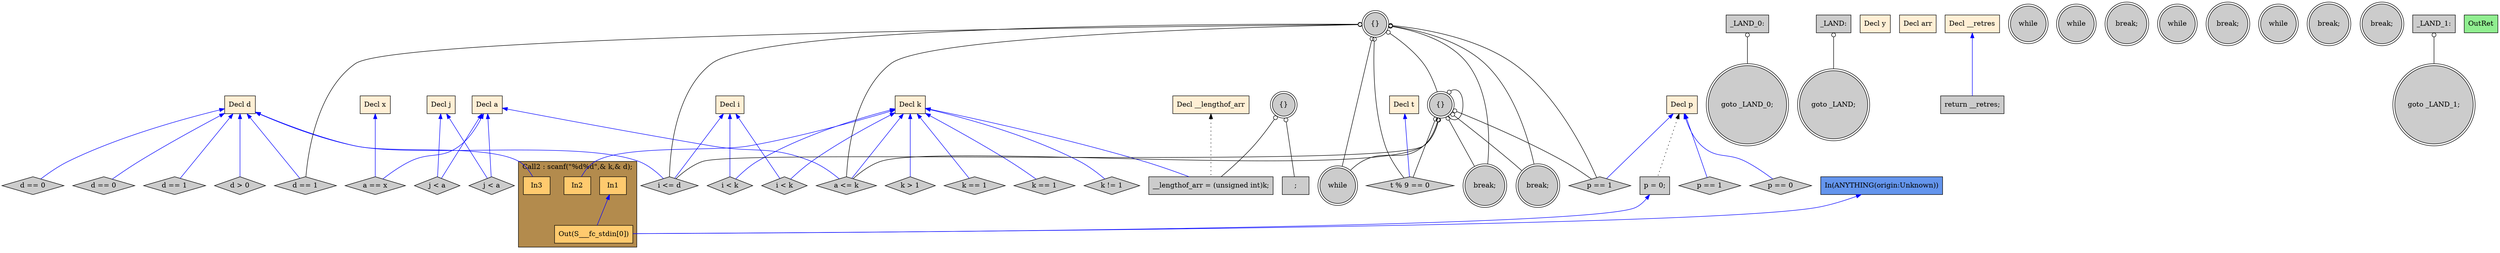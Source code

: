 digraph G {
  rankdir=TB;
  node [style="filled", ];
  64 [label="In(ANYTHING(origin:Unknown))", fillcolor="#6495ED", shape=box, ];
  32 [label="goto _LAND_0;", fillcolor="#CCCCCC", shape=doublecircle, ];
  33 [label="_LAND_0:", fillcolor="#CCCCCC", shape=box, ];
  34 [label="d == 1", fillcolor="#CCCCCC", shape=diamond, ];
  2 [label="Decl i", fillcolor="#FFEFD5", shape=box, ];
  35 [label="k == 1", fillcolor="#CCCCCC", shape=diamond, ];
  3 [label="Decl j", fillcolor="#FFEFD5", shape=box, ];
  36 [label="goto _LAND;", fillcolor="#CCCCCC", shape=doublecircle, ];
  4 [label="Decl d", fillcolor="#FFEFD5", shape=box, ];
  37 [label="_LAND:", fillcolor="#CCCCCC", shape=box, ];
  5 [label="Decl k", fillcolor="#FFEFD5", shape=box, ];
  38 [label="{}", fillcolor="#CCCCCC", shape=doublecircle, ];
  6 [label="Decl t", fillcolor="#FFEFD5", shape=box, ];
  39 [label="d == 1", fillcolor="#CCCCCC", shape=diamond, ];
  7 [label="Decl a", fillcolor="#FFEFD5", shape=box, ];
  40 [label="while", fillcolor="#CCCCCC", shape=doublecircle, ];
  8 [label="Decl p", fillcolor="#FFEFD5", shape=box, ];
  41 [label="i <= d", fillcolor="#CCCCCC", shape=diamond, ];
  9 [label="Decl x", fillcolor="#FFEFD5", shape=box, ];
  42 [label="{}", fillcolor="#CCCCCC", shape=doublecircle, ];
  10 [label="Decl y", fillcolor="#FFEFD5", shape=box, ];
  43 [label="t % 9 == 0", fillcolor="#CCCCCC", shape=diamond, ];
  11 [label="Decl arr", fillcolor="#FFEFD5", shape=box, ];
  44 [label="a <= k", fillcolor="#CCCCCC", shape=diamond, ];
  12 [label="Decl __lengthof_arr", fillcolor="#FFEFD5", shape=box, ];
  45 [label="p == 1", fillcolor="#CCCCCC", shape=diamond, ];
  13 [label="Decl __retres", fillcolor="#FFEFD5", shape=box, ];
  46 [label="break;", fillcolor="#CCCCCC", shape=doublecircle, ];
  14 [label="p = 0;", fillcolor="#CCCCCC", shape=box, ];
  47 [label="break;", fillcolor="#CCCCCC", shape=doublecircle, ];
  48 [label="p == 1", fillcolor="#CCCCCC", shape=diamond, ];
  16 [label="In1", fillcolor="#FFCA6E", shape=box, ];
  49 [label="d > 0", fillcolor="#CCCCCC", shape=diamond, ];
  17 [label="In2", fillcolor="#FFCA6E", shape=box, ];
  50 [label="a == x", fillcolor="#CCCCCC", shape=diamond, ];
  18 [label="In3", fillcolor="#FFCA6E", shape=box, ];
  51 [label="while", fillcolor="#CCCCCC", shape=doublecircle, ];
  19 [label="Out(S___fc_stdin[0])", fillcolor="#FFCA6E", shape=box, ];
  52 [label="j < a", fillcolor="#CCCCCC", shape=diamond, ];
  20 [label="{}", fillcolor="#CCCCCC", shape=doublecircle, ];
  53 [label="while", fillcolor="#CCCCCC", shape=doublecircle, ];
  21 [label=";", fillcolor="#CCCCCC", shape=box, ];
  54 [label="j < a", fillcolor="#CCCCCC", shape=diamond, ];
  22 [label="__lengthof_arr = (unsigned int)k;", fillcolor="#CCCCCC",
      shape=box, ];
  55 [label="break;", fillcolor="#CCCCCC", shape=doublecircle, ];
  23 [label="while", fillcolor="#CCCCCC", shape=doublecircle, ];
  56 [label="break;", fillcolor="#CCCCCC", shape=doublecircle, ];
  24 [label="i < k", fillcolor="#CCCCCC", shape=diamond, ];
  57 [label="while", fillcolor="#CCCCCC", shape=doublecircle, ];
  25 [label="break;", fillcolor="#CCCCCC", shape=doublecircle, ];
  58 [label="i < k", fillcolor="#CCCCCC", shape=diamond, ];
  26 [label="d == 0", fillcolor="#CCCCCC", shape=diamond, ];
  59 [label="break;", fillcolor="#CCCCCC", shape=doublecircle, ];
  27 [label="k == 1", fillcolor="#CCCCCC", shape=diamond, ];
  60 [label="p == 0", fillcolor="#CCCCCC", shape=diamond, ];
  28 [label="goto _LAND_1;", fillcolor="#CCCCCC", shape=doublecircle, ];
  61 [label="k != 1", fillcolor="#CCCCCC", shape=diamond, ];
  29 [label="_LAND_1:", fillcolor="#CCCCCC", shape=box, ];
  62 [label="return __retres;", fillcolor="#CCCCCC", shape=box, ];
  30 [label="d == 0", fillcolor="#CCCCCC", shape=diamond, ];
  63 [label="OutRet", fillcolor="#90EE90", shape=box, ];
  31 [label="k > 1", fillcolor="#CCCCCC", shape=diamond, ];
  
  subgraph cluster_Call2 { label="Call2 : scanf(\"%d%d\",& k,& d);";
                           fillcolor="#B38B4D"; style="filled"; 19;18;17;16;
     };
  
  edge [dir=back, ];
  33 -> 32 [color="#000000", arrowtail=odot, ];
  4 -> 34 [color="#0000FF", ];
  5 -> 35 [color="#0000FF", ];
  37 -> 36 [color="#000000", arrowtail=odot, ];
  4 -> 39 [color="#0000FF", ];
  38 -> 39 [color="#000000", arrowtail=odot, ];
  38 -> 40 [color="#000000", arrowtail=odot, ];
  42 -> 40 [color="#000000", arrowtail=odot, ];
  2 -> 41 [color="#0000FF", ];
  4 -> 41 [color="#0000FF", ];
  38 -> 41 [color="#000000", arrowtail=odot, ];
  42 -> 41 [color="#000000", arrowtail=odot, ];
  38 -> 42 [color="#000000", arrowtail=odot, ];
  42 -> 42 [color="#000000", arrowtail=odot, ];
  6 -> 43 [color="#0000FF", ];
  38 -> 43 [color="#000000", arrowtail=odot, ];
  42 -> 43 [color="#000000", arrowtail=odot, ];
  5 -> 44 [color="#0000FF", ];
  7 -> 44 [color="#0000FF", ];
  38 -> 44 [color="#000000", arrowtail=odot, ];
  42 -> 44 [color="#000000", arrowtail=odot, ];
  8 -> 45 [color="#0000FF", ];
  38 -> 45 [color="#000000", arrowtail=odot, ];
  42 -> 45 [color="#000000", arrowtail=odot, ];
  38 -> 46 [color="#000000", arrowtail=odot, ];
  42 -> 46 [color="#000000", arrowtail=odot, ];
  8 -> 14 [color="#000000", style="dotted", ];
  38 -> 47 [color="#000000", arrowtail=odot, ];
  42 -> 47 [color="#000000", arrowtail=odot, ];
  8 -> 48 [color="#0000FF", ];
  4 -> 49 [color="#0000FF", ];
  5 -> 17 [color="#0000FF", ];
  7 -> 50 [color="#0000FF", ];
  9 -> 50 [color="#0000FF", ];
  4 -> 18 [color="#0000FF", ];
  14 -> 19 [color="#0000FF", ];
  16 -> 19 [color="#0000FF", ];
  64 -> 19 [color="#0000FF", ];
  3 -> 52 [color="#0000FF", ];
  7 -> 52 [color="#0000FF", ];
  20 -> 21 [color="#000000", arrowtail=odot, ];
  3 -> 54 [color="#0000FF", ];
  7 -> 54 [color="#0000FF", ];
  5 -> 22 [color="#0000FF", ];
  12 -> 22 [color="#000000", style="dotted", ];
  20 -> 22 [color="#000000", arrowtail=odot, ];
  2 -> 24 [color="#0000FF", ];
  5 -> 24 [color="#0000FF", ];
  2 -> 58 [color="#0000FF", ];
  5 -> 58 [color="#0000FF", ];
  4 -> 26 [color="#0000FF", ];
  5 -> 27 [color="#0000FF", ];
  8 -> 60 [color="#0000FF", ];
  29 -> 28 [color="#000000", arrowtail=odot, ];
  5 -> 61 [color="#0000FF", ];
  13 -> 62 [color="#0000FF", ];
  4 -> 30 [color="#0000FF", ];
  5 -> 31 [color="#0000FF", ];
  
  }